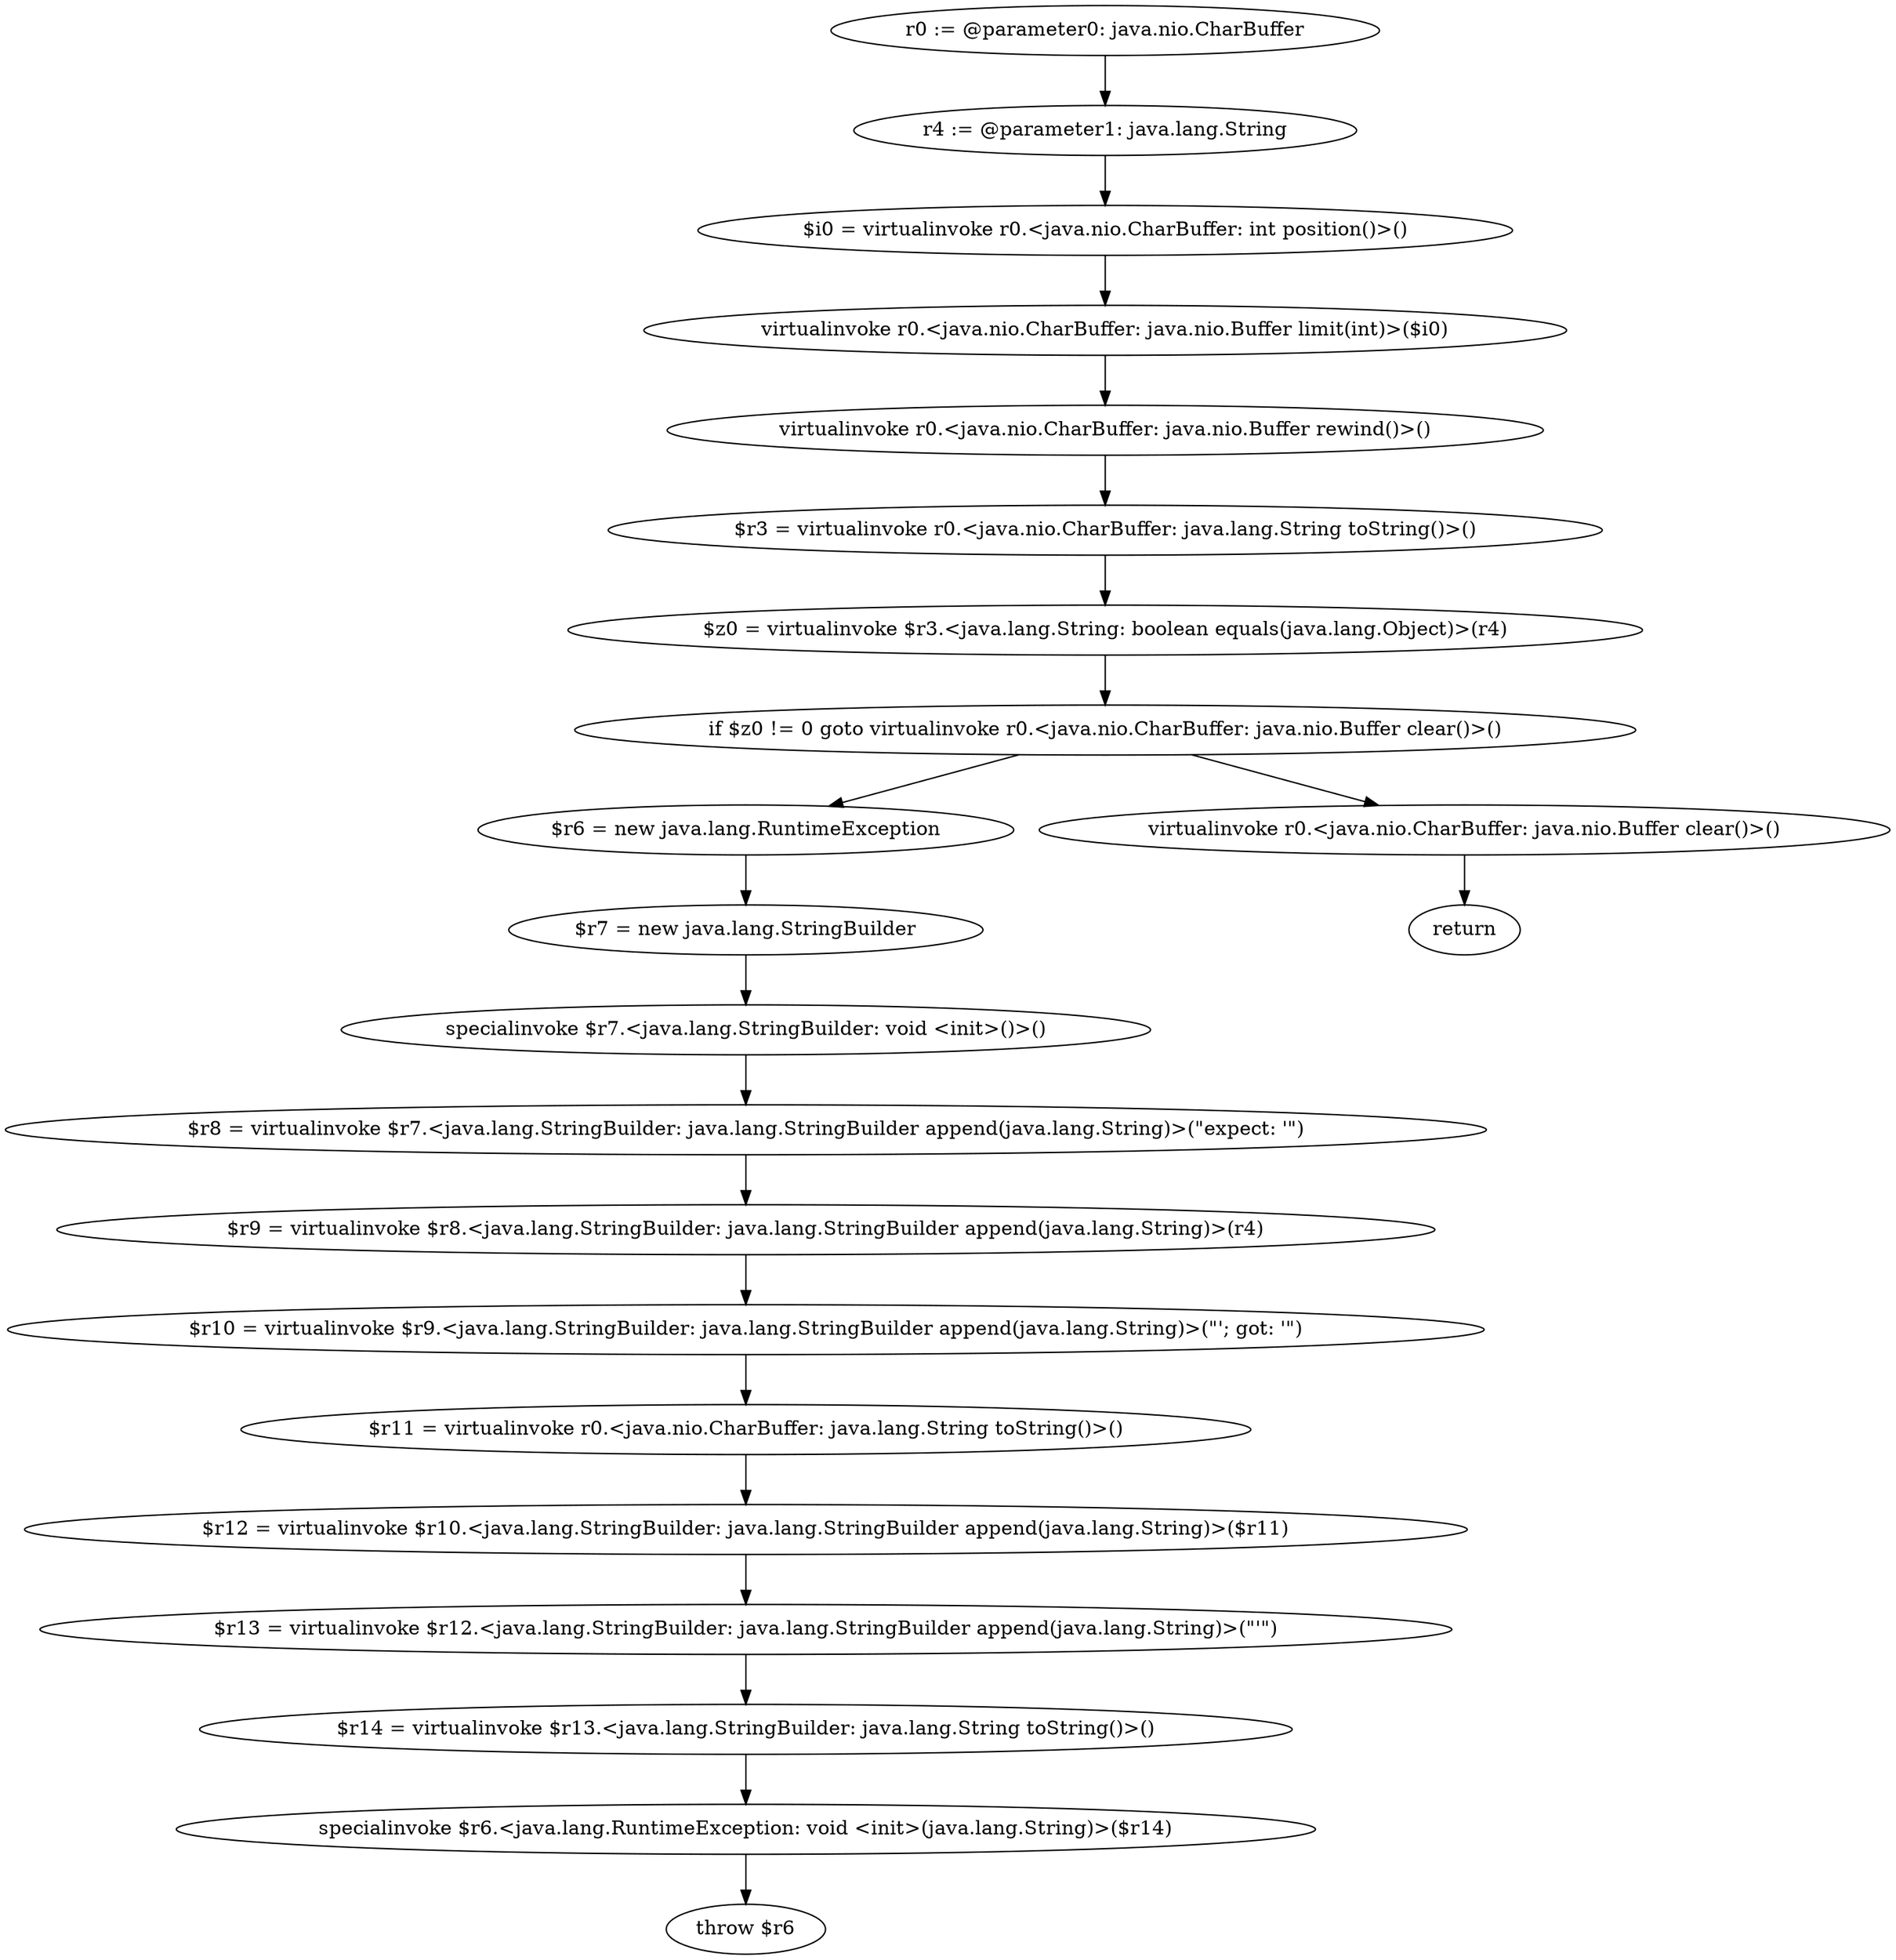 digraph "unitGraph" {
    "r0 := @parameter0: java.nio.CharBuffer"
    "r4 := @parameter1: java.lang.String"
    "$i0 = virtualinvoke r0.<java.nio.CharBuffer: int position()>()"
    "virtualinvoke r0.<java.nio.CharBuffer: java.nio.Buffer limit(int)>($i0)"
    "virtualinvoke r0.<java.nio.CharBuffer: java.nio.Buffer rewind()>()"
    "$r3 = virtualinvoke r0.<java.nio.CharBuffer: java.lang.String toString()>()"
    "$z0 = virtualinvoke $r3.<java.lang.String: boolean equals(java.lang.Object)>(r4)"
    "if $z0 != 0 goto virtualinvoke r0.<java.nio.CharBuffer: java.nio.Buffer clear()>()"
    "$r6 = new java.lang.RuntimeException"
    "$r7 = new java.lang.StringBuilder"
    "specialinvoke $r7.<java.lang.StringBuilder: void <init>()>()"
    "$r8 = virtualinvoke $r7.<java.lang.StringBuilder: java.lang.StringBuilder append(java.lang.String)>(\"expect: \'\")"
    "$r9 = virtualinvoke $r8.<java.lang.StringBuilder: java.lang.StringBuilder append(java.lang.String)>(r4)"
    "$r10 = virtualinvoke $r9.<java.lang.StringBuilder: java.lang.StringBuilder append(java.lang.String)>(\"\'; got: \'\")"
    "$r11 = virtualinvoke r0.<java.nio.CharBuffer: java.lang.String toString()>()"
    "$r12 = virtualinvoke $r10.<java.lang.StringBuilder: java.lang.StringBuilder append(java.lang.String)>($r11)"
    "$r13 = virtualinvoke $r12.<java.lang.StringBuilder: java.lang.StringBuilder append(java.lang.String)>(\"\'\")"
    "$r14 = virtualinvoke $r13.<java.lang.StringBuilder: java.lang.String toString()>()"
    "specialinvoke $r6.<java.lang.RuntimeException: void <init>(java.lang.String)>($r14)"
    "throw $r6"
    "virtualinvoke r0.<java.nio.CharBuffer: java.nio.Buffer clear()>()"
    "return"
    "r0 := @parameter0: java.nio.CharBuffer"->"r4 := @parameter1: java.lang.String";
    "r4 := @parameter1: java.lang.String"->"$i0 = virtualinvoke r0.<java.nio.CharBuffer: int position()>()";
    "$i0 = virtualinvoke r0.<java.nio.CharBuffer: int position()>()"->"virtualinvoke r0.<java.nio.CharBuffer: java.nio.Buffer limit(int)>($i0)";
    "virtualinvoke r0.<java.nio.CharBuffer: java.nio.Buffer limit(int)>($i0)"->"virtualinvoke r0.<java.nio.CharBuffer: java.nio.Buffer rewind()>()";
    "virtualinvoke r0.<java.nio.CharBuffer: java.nio.Buffer rewind()>()"->"$r3 = virtualinvoke r0.<java.nio.CharBuffer: java.lang.String toString()>()";
    "$r3 = virtualinvoke r0.<java.nio.CharBuffer: java.lang.String toString()>()"->"$z0 = virtualinvoke $r3.<java.lang.String: boolean equals(java.lang.Object)>(r4)";
    "$z0 = virtualinvoke $r3.<java.lang.String: boolean equals(java.lang.Object)>(r4)"->"if $z0 != 0 goto virtualinvoke r0.<java.nio.CharBuffer: java.nio.Buffer clear()>()";
    "if $z0 != 0 goto virtualinvoke r0.<java.nio.CharBuffer: java.nio.Buffer clear()>()"->"$r6 = new java.lang.RuntimeException";
    "if $z0 != 0 goto virtualinvoke r0.<java.nio.CharBuffer: java.nio.Buffer clear()>()"->"virtualinvoke r0.<java.nio.CharBuffer: java.nio.Buffer clear()>()";
    "$r6 = new java.lang.RuntimeException"->"$r7 = new java.lang.StringBuilder";
    "$r7 = new java.lang.StringBuilder"->"specialinvoke $r7.<java.lang.StringBuilder: void <init>()>()";
    "specialinvoke $r7.<java.lang.StringBuilder: void <init>()>()"->"$r8 = virtualinvoke $r7.<java.lang.StringBuilder: java.lang.StringBuilder append(java.lang.String)>(\"expect: \'\")";
    "$r8 = virtualinvoke $r7.<java.lang.StringBuilder: java.lang.StringBuilder append(java.lang.String)>(\"expect: \'\")"->"$r9 = virtualinvoke $r8.<java.lang.StringBuilder: java.lang.StringBuilder append(java.lang.String)>(r4)";
    "$r9 = virtualinvoke $r8.<java.lang.StringBuilder: java.lang.StringBuilder append(java.lang.String)>(r4)"->"$r10 = virtualinvoke $r9.<java.lang.StringBuilder: java.lang.StringBuilder append(java.lang.String)>(\"\'; got: \'\")";
    "$r10 = virtualinvoke $r9.<java.lang.StringBuilder: java.lang.StringBuilder append(java.lang.String)>(\"\'; got: \'\")"->"$r11 = virtualinvoke r0.<java.nio.CharBuffer: java.lang.String toString()>()";
    "$r11 = virtualinvoke r0.<java.nio.CharBuffer: java.lang.String toString()>()"->"$r12 = virtualinvoke $r10.<java.lang.StringBuilder: java.lang.StringBuilder append(java.lang.String)>($r11)";
    "$r12 = virtualinvoke $r10.<java.lang.StringBuilder: java.lang.StringBuilder append(java.lang.String)>($r11)"->"$r13 = virtualinvoke $r12.<java.lang.StringBuilder: java.lang.StringBuilder append(java.lang.String)>(\"\'\")";
    "$r13 = virtualinvoke $r12.<java.lang.StringBuilder: java.lang.StringBuilder append(java.lang.String)>(\"\'\")"->"$r14 = virtualinvoke $r13.<java.lang.StringBuilder: java.lang.String toString()>()";
    "$r14 = virtualinvoke $r13.<java.lang.StringBuilder: java.lang.String toString()>()"->"specialinvoke $r6.<java.lang.RuntimeException: void <init>(java.lang.String)>($r14)";
    "specialinvoke $r6.<java.lang.RuntimeException: void <init>(java.lang.String)>($r14)"->"throw $r6";
    "virtualinvoke r0.<java.nio.CharBuffer: java.nio.Buffer clear()>()"->"return";
}
